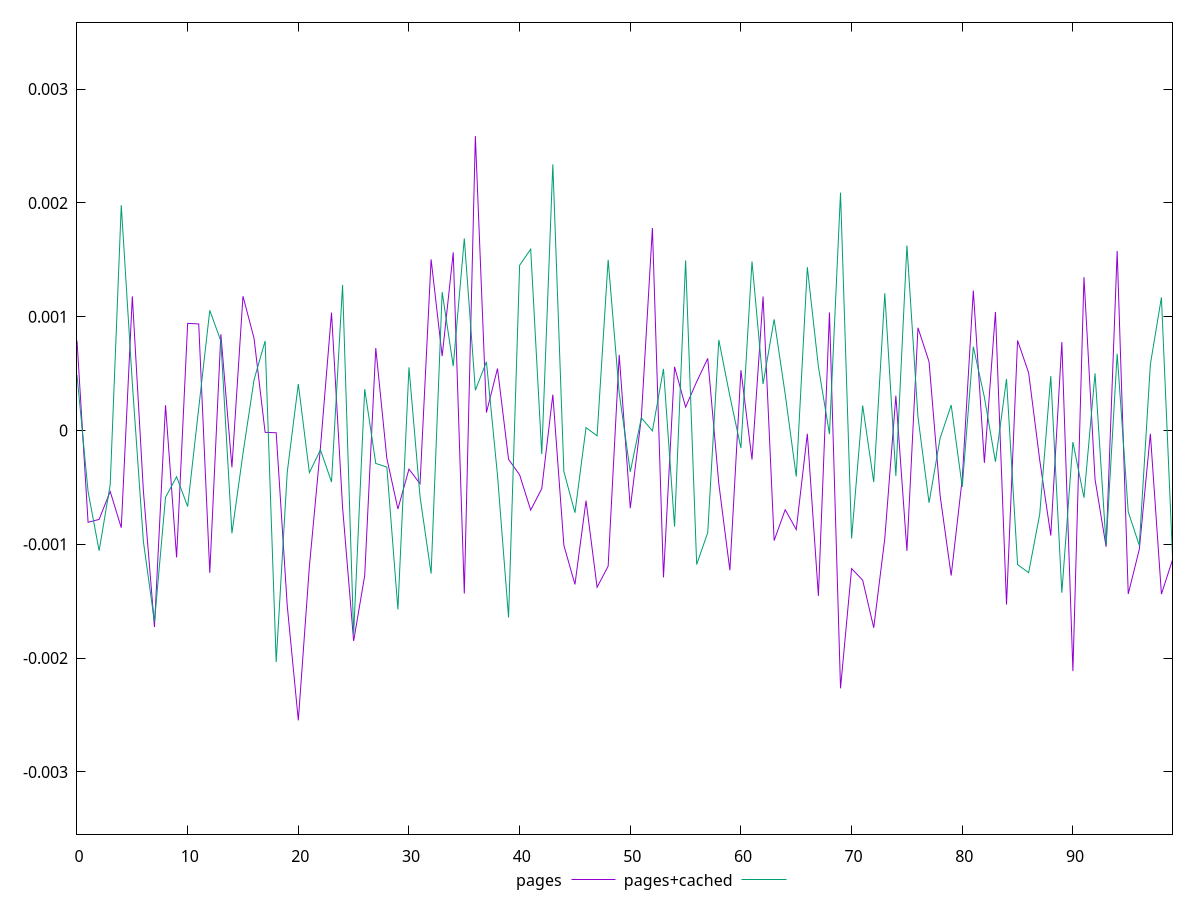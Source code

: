 reset

$pages <<EOF
0 0.0007912278883878994
1 -0.000806634241121585
2 -0.000781051120122659
3 -0.0005355297546491798
4 -0.0008545087941144064
5 0.0011790687775248409
6 -0.0005312464288611435
7 -0.0017269133516639146
8 0.00022189917957575136
9 -0.0011153617656299052
10 0.0009413277432723571
11 0.0009365057677570468
12 -0.001250636149027483
13 0.0008461822225350546
14 -0.00032412360183347086
15 0.001180484151707747
16 0.0008095347603572347
17 -0.000016156616233638234
18 -0.000019877429502006273
19 -0.0015406536899815124
20 -0.002546985528914273
21 -0.001195302872828089
22 -0.00014979309744576671
23 0.0010358381276147045
24 -0.0006752372698562942
25 -0.0018495792366287351
26 -0.0012749812161938496
27 0.0007247370173662712
28 -0.0002445549309577341
29 -0.0006893469838824065
30 -0.0003394540280383529
31 -0.00046756244776646803
32 0.0015035726127786665
33 0.0006537154320535027
34 0.001565631746170345
35 -0.001432758583853822
36 0.0025872663551574186
37 0.00015755596703242395
38 0.0005445877629322735
39 -0.0002528026492153673
40 -0.0003898476567334974
41 -0.00069928554554793
42 -0.0005112865587471294
43 0.0003150097212164077
44 -0.0010095687528986546
45 -0.001352324616735652
46 -0.0006164982907850037
47 -0.0013776593324502102
48 -0.0011921448944725028
49 0.0006642164725523003
50 -0.0006829053505612345
51 0.00011398544602834876
52 0.0017794273502731953
53 -0.0012908650265664305
54 0.0005594237803171351
55 0.00020599736906535965
56 0.00042887395466884525
57 0.0006334945048864942
58 -0.0004669196268626946
59 -0.001228208490635616
60 0.0005299803408192513
61 -0.000255530064591023
62 0.0011778799948666415
63 -0.0009671640186117034
64 -0.0006960695832183956
65 -0.0008706919106485667
66 -0.000028702673946804333
67 -0.0014536453634016071
68 0.0010372285173541906
69 -0.0022655834409747062
70 -0.0012135749254486717
71 -0.0013151573718233173
72 -0.0017334268416236093
73 -0.0009494507267139274
74 0.00030527510004784846
75 -0.001057744946536921
76 0.0009024685162934887
77 0.0006043912086183928
78 -0.0005717991815129752
79 -0.0012742629824372277
80 -0.00042397461758666765
81 0.0012300387312117454
82 -0.0002840442619966471
83 0.0010420018018769761
84 -0.0015299573801485597
85 0.0007912196939270194
86 0.0005071494595368509
87 -0.00025919890424720476
88 -0.0009228963523606623
89 0.0007770107617807409
90 -0.002114631572468698
91 0.001347527971472911
92 -0.0004291536954463415
93 -0.0010217323182429411
94 0.0015774856912413116
95 -0.0014366864067177803
96 -0.0010445981062083818
97 -0.00002889376379548586
98 -0.0014371788448744997
99 -0.0011371252743131533
EOF

$pagesCached <<EOF
0 0.00048708341024591024
1 -0.0005360617801874557
2 -0.0010565734216247686
3 -0.00047645598335870396
4 0.0019795741287501746
5 0.0004151503844617538
6 -0.0009761930632087751
7 -0.0016808913654783055
8 -0.0005870488559478976
9 -0.000406010999741494
10 -0.0006682763380085901
11 0.00019619102290243333
12 0.001056177281898132
13 0.0007859894480340712
14 -0.0009032432790922513
15 -0.00020163231845552794
16 0.0004461738728673831
17 0.0007863414671425533
18 -0.002035408783212598
19 -0.00036670889025107787
20 0.0004089089028763726
21 -0.00037033499039722863
22 -0.00016959582093946154
23 -0.0004525871961031754
24 0.0012794681537060366
25 -0.0017894607237263084
26 0.0003639226592782313
27 -0.0002895622576479698
28 -0.00032183309990743827
29 -0.001571699442116832
30 0.0005551185530274999
31 -0.0005806639189322406
32 -0.0012573534325136726
33 0.001215903416062787
34 0.0005659910808445898
35 0.0016879976275510323
36 0.00035388473764138786
37 0.0006035985752551863
38 -0.00039531217984586144
39 -0.0016430329699756593
40 0.0014515202648369718
41 0.0015940463561316836
42 -0.00020676936708920787
43 0.002338124990574144
44 -0.00036100476806435246
45 -0.0007226368580244841
46 0.000025109267791682993
47 -0.000046823870615079163
48 0.0014998803775912333
49 0.0003289502603617428
50 -0.00036287105938744626
51 0.00011086817300511465
52 -0.000003102911248140626
53 0.0005409350247879573
54 -0.000844180127356401
55 0.0014943778370615495
56 -0.00117760067757358
57 -0.0008971783940166988
58 0.0007961362368581568
59 0.00030258901036970767
60 -0.00015428370629206375
61 0.0014852129463117994
62 0.0004089820055943924
63 0.000977041488499355
64 0.000318949861911324
65 -0.0004044369823573235
66 0.0014352096827916932
67 0.0005611355875710143
68 -0.0000316248029826138
69 0.0020903955117660073
70 -0.0009484510589659162
71 0.00021934753693330869
72 -0.0004531512925634458
73 0.0012057248989429748
74 -0.0003995230785362
75 0.0016260952774399804
76 0.00011717063382569118
77 -0.0006348261828064707
78 -0.00006780075074481248
79 0.00022385459723827175
80 -0.000496216389799834
81 0.0007365966249397712
82 0.0002927373076825385
83 -0.00027434433281071143
84 0.00045247484916032476
85 -0.0011785539803337722
86 -0.0012494884583527355
87 -0.0007353831437703828
88 0.00047826763412860075
89 -0.00142599675975626
90 -0.00010160291861678935
91 -0.0005904573754717742
92 0.0005027857288396678
93 -0.001006668688767947
94 0.0006743864340278677
95 -0.0007155441499728804
96 -0.0010094579840871259
97 0.0005809699933654809
98 0.0011699904689941164
99 -0.001102250307445906
EOF

set key outside below
set xrange [0:99]
set yrange [-0.003546985528914273:0.0035872663551574186]
set trange [-0.003546985528914273:0.0035872663551574186]
set terminal svg size 640, 520 enhanced background rgb 'white'
set output "report_00019_2021-02-10T18-14-37.922Z//meta/pScore-difference/comparison/line/0_vs_1.svg"

plot $pages title "pages" with line, \
     $pagesCached title "pages+cached" with line

reset
